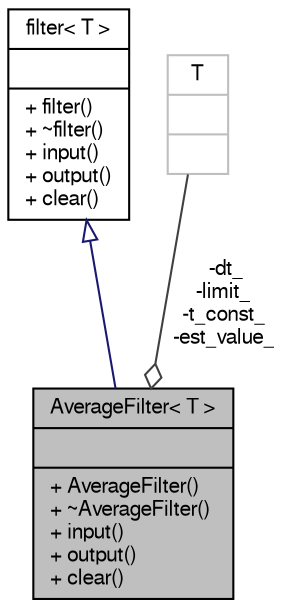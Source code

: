digraph "AverageFilter&lt; T &gt;"
{
  edge [fontname="FreeSans",fontsize="10",labelfontname="FreeSans",labelfontsize="10"];
  node [fontname="FreeSans",fontsize="10",shape=record];
  Node1 [label="{AverageFilter\< T \>\n||+ AverageFilter()\l+ ~AverageFilter()\l+ input()\l+ output()\l+ clear()\l}",height=0.2,width=0.4,color="black", fillcolor="grey75", style="filled", fontcolor="black"];
  Node2 -> Node1 [dir="back",color="midnightblue",fontsize="10",style="solid",arrowtail="onormal",fontname="FreeSans"];
  Node2 [label="{filter\< T \>\n||+ filter()\l+ ~filter()\l+ input()\l+ output()\l+ clear()\l}",height=0.2,width=0.4,color="black", fillcolor="white", style="filled",URL="$db/db7/classfilter.html"];
  Node3 -> Node1 [color="grey25",fontsize="10",style="solid",label=" -dt_\n-limit_\n-t_const_\n-est_value_" ,arrowhead="odiamond",fontname="FreeSans"];
  Node3 [label="{T\n||}",height=0.2,width=0.4,color="grey75", fillcolor="white", style="filled"];
}
